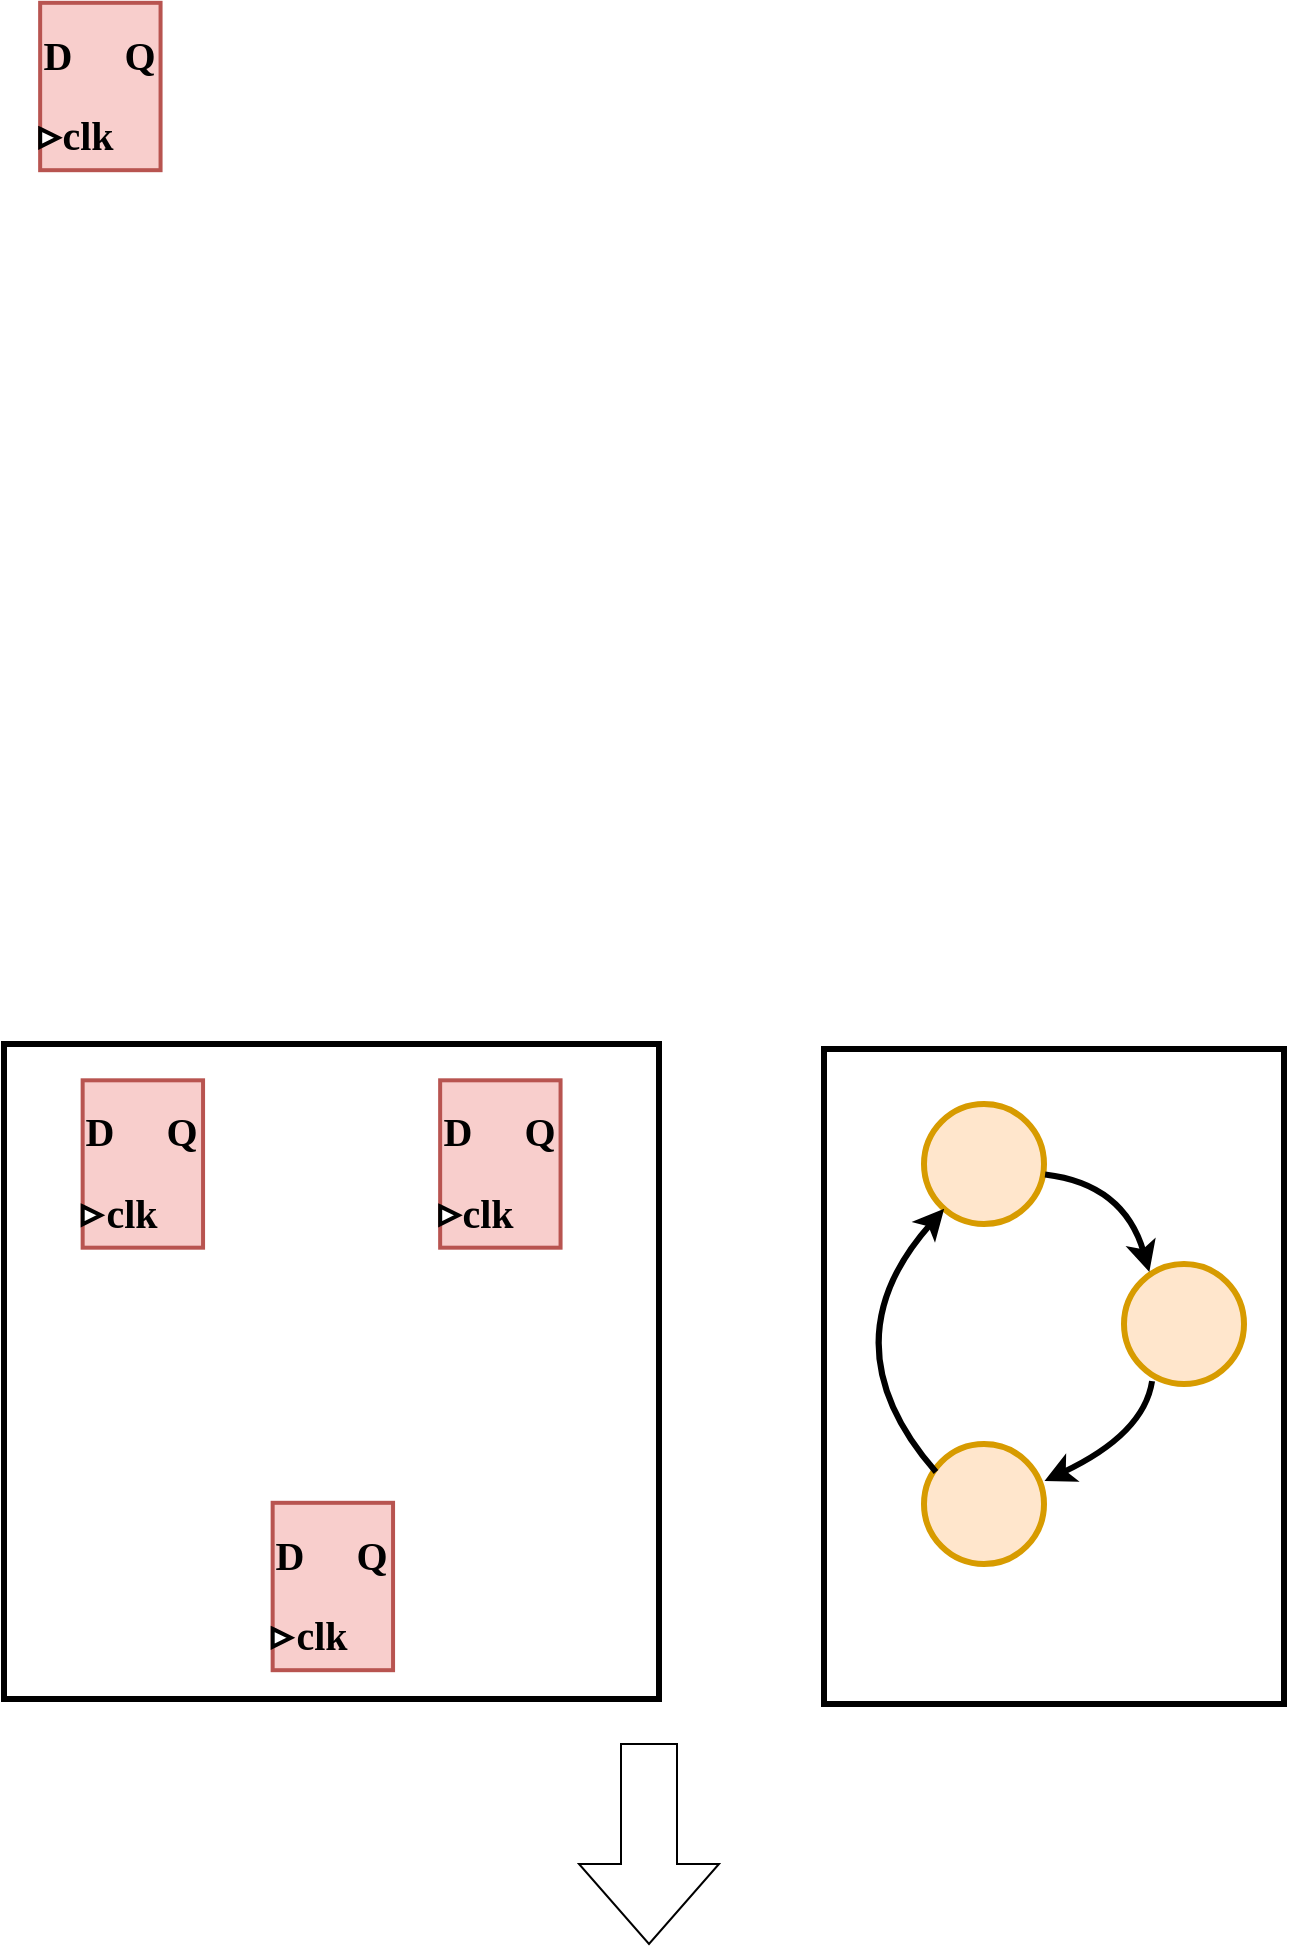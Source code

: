 <mxfile version="24.2.3" type="github">
  <diagram name="第 1 页" id="q-j6vuq5w8XLsUYLvh6M">
    <mxGraphModel dx="961" dy="1225" grid="1" gridSize="10" guides="1" tooltips="1" connect="1" arrows="1" fold="1" page="1" pageScale="1" pageWidth="800" pageHeight="680" math="0" shadow="0">
      <root>
        <mxCell id="0" />
        <mxCell id="1" parent="0" />
        <mxCell id="Zr5mx6mt9YZKuDAXMMV7-28" value="" style="whiteSpace=wrap;html=1;aspect=fixed;strokeWidth=3;" vertex="1" parent="1">
          <mxGeometry x="50" y="-10" width="327.5" height="327.5" as="geometry" />
        </mxCell>
        <mxCell id="Zr5mx6mt9YZKuDAXMMV7-11" value="" style="group" vertex="1" connectable="0" parent="1">
          <mxGeometry x="50" y="-530" width="95" height="82.5" as="geometry" />
        </mxCell>
        <mxCell id="Zr5mx6mt9YZKuDAXMMV7-1" value="" style="rounded=0;whiteSpace=wrap;html=1;rotation=90;strokeWidth=2;fontFamily=Times New Roman;fillColor=#f8cecc;strokeColor=#b85450;" vertex="1" parent="Zr5mx6mt9YZKuDAXMMV7-11">
          <mxGeometry x="6.333" y="11.149" width="83.69" height="60.203" as="geometry" />
        </mxCell>
        <mxCell id="Zr5mx6mt9YZKuDAXMMV7-2" value="&lt;font size=&quot;1&quot;&gt;&lt;b style=&quot;font-size: 20px;&quot;&gt;D&lt;/b&gt;&lt;/font&gt;" style="text;html=1;strokeColor=none;fillColor=none;align=center;verticalAlign=middle;whiteSpace=wrap;rounded=0;strokeWidth=2;fontFamily=Times New Roman;" vertex="1" parent="Zr5mx6mt9YZKuDAXMMV7-11">
          <mxGeometry y="11.149" width="54.286" height="26.757" as="geometry" />
        </mxCell>
        <mxCell id="Zr5mx6mt9YZKuDAXMMV7-3" value="&lt;font size=&quot;1&quot;&gt;&lt;b style=&quot;font-size: 20px;&quot;&gt;Q&lt;/b&gt;&lt;/font&gt;" style="text;html=1;strokeColor=none;fillColor=none;align=center;verticalAlign=middle;whiteSpace=wrap;rounded=0;strokeWidth=2;fontFamily=Times New Roman;" vertex="1" parent="Zr5mx6mt9YZKuDAXMMV7-11">
          <mxGeometry x="40.714" y="11.149" width="54.286" height="26.757" as="geometry" />
        </mxCell>
        <mxCell id="Zr5mx6mt9YZKuDAXMMV7-4" value="" style="triangle;whiteSpace=wrap;html=1;strokeWidth=2;fontFamily=Times New Roman;" vertex="1" parent="Zr5mx6mt9YZKuDAXMMV7-11">
          <mxGeometry x="18.095" y="62.432" width="9.048" height="8.919" as="geometry" />
        </mxCell>
        <mxCell id="Zr5mx6mt9YZKuDAXMMV7-5" value="&lt;font size=&quot;1&quot;&gt;&lt;b style=&quot;font-size: 20px;&quot;&gt;clk&lt;/b&gt;&lt;/font&gt;" style="text;html=1;strokeColor=none;fillColor=none;align=center;verticalAlign=middle;whiteSpace=wrap;rounded=0;strokeWidth=2;fontFamily=Times New Roman;" vertex="1" parent="Zr5mx6mt9YZKuDAXMMV7-11">
          <mxGeometry x="15.381" y="51.73" width="54.286" height="26.757" as="geometry" />
        </mxCell>
        <mxCell id="Zr5mx6mt9YZKuDAXMMV7-30" value="" style="rounded=0;whiteSpace=wrap;html=1;strokeWidth=3;" vertex="1" parent="1">
          <mxGeometry x="460" y="-7.5" width="230" height="327.5" as="geometry" />
        </mxCell>
        <mxCell id="Zr5mx6mt9YZKuDAXMMV7-31" value="" style="ellipse;whiteSpace=wrap;html=1;aspect=fixed;fillColor=#ffe6cc;strokeColor=#d79b00;strokeWidth=3;" vertex="1" parent="1">
          <mxGeometry x="510" y="20" width="60" height="60" as="geometry" />
        </mxCell>
        <mxCell id="Zr5mx6mt9YZKuDAXMMV7-32" value="" style="ellipse;whiteSpace=wrap;html=1;aspect=fixed;fillColor=#ffe6cc;strokeColor=#d79b00;strokeWidth=3;" vertex="1" parent="1">
          <mxGeometry x="610" y="100" width="60" height="60" as="geometry" />
        </mxCell>
        <mxCell id="Zr5mx6mt9YZKuDAXMMV7-33" value="" style="ellipse;whiteSpace=wrap;html=1;aspect=fixed;fillColor=#ffe6cc;strokeColor=#d79b00;strokeWidth=3;" vertex="1" parent="1">
          <mxGeometry x="510" y="190" width="60" height="60" as="geometry" />
        </mxCell>
        <mxCell id="Zr5mx6mt9YZKuDAXMMV7-40" value="" style="curved=1;endArrow=classic;html=1;rounded=0;strokeWidth=3;exitX=0.427;exitY=1.016;exitDx=0;exitDy=0;exitPerimeter=0;" edge="1" parent="1" target="Zr5mx6mt9YZKuDAXMMV7-31">
          <mxGeometry width="50" height="50" relative="1" as="geometry">
            <mxPoint x="516" y="204" as="sourcePoint" />
            <mxPoint x="426" y="56" as="targetPoint" />
            <Array as="points">
              <mxPoint x="460" y="140" />
            </Array>
          </mxGeometry>
        </mxCell>
        <mxCell id="Zr5mx6mt9YZKuDAXMMV7-41" value="" style="curved=1;endArrow=classic;html=1;rounded=0;strokeWidth=3;exitX=1.009;exitY=0.588;exitDx=0;exitDy=0;exitPerimeter=0;entryX=0.211;entryY=0.066;entryDx=0;entryDy=0;entryPerimeter=0;" edge="1" parent="1" source="Zr5mx6mt9YZKuDAXMMV7-31" target="Zr5mx6mt9YZKuDAXMMV7-32">
          <mxGeometry width="50" height="50" relative="1" as="geometry">
            <mxPoint x="636" y="102" as="sourcePoint" />
            <mxPoint x="640" y="-30" as="targetPoint" />
            <Array as="points">
              <mxPoint x="610" y="60" />
            </Array>
          </mxGeometry>
        </mxCell>
        <mxCell id="Zr5mx6mt9YZKuDAXMMV7-42" value="" style="curved=1;endArrow=classic;html=1;rounded=0;strokeWidth=3;exitX=0.234;exitY=0.976;exitDx=0;exitDy=0;exitPerimeter=0;entryX=1.004;entryY=0.308;entryDx=0;entryDy=0;entryPerimeter=0;" edge="1" parent="1" source="Zr5mx6mt9YZKuDAXMMV7-32" target="Zr5mx6mt9YZKuDAXMMV7-33">
          <mxGeometry width="50" height="50" relative="1" as="geometry">
            <mxPoint x="581" y="180" as="sourcePoint" />
            <mxPoint x="633" y="229" as="targetPoint" />
            <Array as="points">
              <mxPoint x="620" y="185" />
            </Array>
          </mxGeometry>
        </mxCell>
        <mxCell id="Zr5mx6mt9YZKuDAXMMV7-43" value="" style="html=1;shadow=0;dashed=0;align=center;verticalAlign=middle;shape=mxgraph.arrows2.arrow;dy=0.6;dx=40;direction=south;notch=0;" vertex="1" parent="1">
          <mxGeometry x="337.5" y="340" width="70" height="100" as="geometry" />
        </mxCell>
        <mxCell id="Zr5mx6mt9YZKuDAXMMV7-66" value="" style="group" vertex="1" connectable="0" parent="1">
          <mxGeometry x="71.25" y="8.75" width="95" height="82.5" as="geometry" />
        </mxCell>
        <mxCell id="Zr5mx6mt9YZKuDAXMMV7-67" value="" style="rounded=0;whiteSpace=wrap;html=1;rotation=90;strokeWidth=2;fontFamily=Times New Roman;fillColor=#f8cecc;strokeColor=#b85450;" vertex="1" parent="Zr5mx6mt9YZKuDAXMMV7-66">
          <mxGeometry x="6.333" y="11.149" width="83.69" height="60.203" as="geometry" />
        </mxCell>
        <mxCell id="Zr5mx6mt9YZKuDAXMMV7-68" value="&lt;font size=&quot;1&quot;&gt;&lt;b style=&quot;font-size: 20px;&quot;&gt;D&lt;/b&gt;&lt;/font&gt;" style="text;html=1;strokeColor=none;fillColor=none;align=center;verticalAlign=middle;whiteSpace=wrap;rounded=0;strokeWidth=2;fontFamily=Times New Roman;" vertex="1" parent="Zr5mx6mt9YZKuDAXMMV7-66">
          <mxGeometry y="11.149" width="54.286" height="26.757" as="geometry" />
        </mxCell>
        <mxCell id="Zr5mx6mt9YZKuDAXMMV7-69" value="&lt;font size=&quot;1&quot;&gt;&lt;b style=&quot;font-size: 20px;&quot;&gt;Q&lt;/b&gt;&lt;/font&gt;" style="text;html=1;strokeColor=none;fillColor=none;align=center;verticalAlign=middle;whiteSpace=wrap;rounded=0;strokeWidth=2;fontFamily=Times New Roman;" vertex="1" parent="Zr5mx6mt9YZKuDAXMMV7-66">
          <mxGeometry x="40.714" y="11.149" width="54.286" height="26.757" as="geometry" />
        </mxCell>
        <mxCell id="Zr5mx6mt9YZKuDAXMMV7-70" value="" style="triangle;whiteSpace=wrap;html=1;strokeWidth=2;fontFamily=Times New Roman;" vertex="1" parent="Zr5mx6mt9YZKuDAXMMV7-66">
          <mxGeometry x="18.095" y="62.432" width="9.048" height="8.919" as="geometry" />
        </mxCell>
        <mxCell id="Zr5mx6mt9YZKuDAXMMV7-71" value="&lt;font size=&quot;1&quot;&gt;&lt;b style=&quot;font-size: 20px;&quot;&gt;clk&lt;/b&gt;&lt;/font&gt;" style="text;html=1;strokeColor=none;fillColor=none;align=center;verticalAlign=middle;whiteSpace=wrap;rounded=0;strokeWidth=2;fontFamily=Times New Roman;" vertex="1" parent="Zr5mx6mt9YZKuDAXMMV7-66">
          <mxGeometry x="15.381" y="51.73" width="54.286" height="26.757" as="geometry" />
        </mxCell>
        <mxCell id="Zr5mx6mt9YZKuDAXMMV7-80" value="" style="group" vertex="1" connectable="0" parent="1">
          <mxGeometry x="250" y="8.75" width="95" height="82.5" as="geometry" />
        </mxCell>
        <mxCell id="Zr5mx6mt9YZKuDAXMMV7-81" value="" style="rounded=0;whiteSpace=wrap;html=1;rotation=90;strokeWidth=2;fontFamily=Times New Roman;fillColor=#f8cecc;strokeColor=#b85450;" vertex="1" parent="Zr5mx6mt9YZKuDAXMMV7-80">
          <mxGeometry x="6.333" y="11.149" width="83.69" height="60.203" as="geometry" />
        </mxCell>
        <mxCell id="Zr5mx6mt9YZKuDAXMMV7-82" value="&lt;font size=&quot;1&quot;&gt;&lt;b style=&quot;font-size: 20px;&quot;&gt;D&lt;/b&gt;&lt;/font&gt;" style="text;html=1;strokeColor=none;fillColor=none;align=center;verticalAlign=middle;whiteSpace=wrap;rounded=0;strokeWidth=2;fontFamily=Times New Roman;" vertex="1" parent="Zr5mx6mt9YZKuDAXMMV7-80">
          <mxGeometry y="11.149" width="54.286" height="26.757" as="geometry" />
        </mxCell>
        <mxCell id="Zr5mx6mt9YZKuDAXMMV7-83" value="&lt;font size=&quot;1&quot;&gt;&lt;b style=&quot;font-size: 20px;&quot;&gt;Q&lt;/b&gt;&lt;/font&gt;" style="text;html=1;strokeColor=none;fillColor=none;align=center;verticalAlign=middle;whiteSpace=wrap;rounded=0;strokeWidth=2;fontFamily=Times New Roman;" vertex="1" parent="Zr5mx6mt9YZKuDAXMMV7-80">
          <mxGeometry x="40.714" y="11.149" width="54.286" height="26.757" as="geometry" />
        </mxCell>
        <mxCell id="Zr5mx6mt9YZKuDAXMMV7-84" value="" style="triangle;whiteSpace=wrap;html=1;strokeWidth=2;fontFamily=Times New Roman;" vertex="1" parent="Zr5mx6mt9YZKuDAXMMV7-80">
          <mxGeometry x="18.095" y="62.432" width="9.048" height="8.919" as="geometry" />
        </mxCell>
        <mxCell id="Zr5mx6mt9YZKuDAXMMV7-85" value="&lt;font size=&quot;1&quot;&gt;&lt;b style=&quot;font-size: 20px;&quot;&gt;clk&lt;/b&gt;&lt;/font&gt;" style="text;html=1;strokeColor=none;fillColor=none;align=center;verticalAlign=middle;whiteSpace=wrap;rounded=0;strokeWidth=2;fontFamily=Times New Roman;" vertex="1" parent="Zr5mx6mt9YZKuDAXMMV7-80">
          <mxGeometry x="15.381" y="51.73" width="54.286" height="26.757" as="geometry" />
        </mxCell>
        <mxCell id="Zr5mx6mt9YZKuDAXMMV7-87" value="" style="group" vertex="1" connectable="0" parent="1">
          <mxGeometry x="166.25" y="220" width="95" height="82.5" as="geometry" />
        </mxCell>
        <mxCell id="Zr5mx6mt9YZKuDAXMMV7-88" value="" style="rounded=0;whiteSpace=wrap;html=1;rotation=90;strokeWidth=2;fontFamily=Times New Roman;fillColor=#f8cecc;strokeColor=#b85450;" vertex="1" parent="Zr5mx6mt9YZKuDAXMMV7-87">
          <mxGeometry x="6.333" y="11.149" width="83.69" height="60.203" as="geometry" />
        </mxCell>
        <mxCell id="Zr5mx6mt9YZKuDAXMMV7-89" value="&lt;font size=&quot;1&quot;&gt;&lt;b style=&quot;font-size: 20px;&quot;&gt;D&lt;/b&gt;&lt;/font&gt;" style="text;html=1;strokeColor=none;fillColor=none;align=center;verticalAlign=middle;whiteSpace=wrap;rounded=0;strokeWidth=2;fontFamily=Times New Roman;" vertex="1" parent="Zr5mx6mt9YZKuDAXMMV7-87">
          <mxGeometry y="11.149" width="54.286" height="26.757" as="geometry" />
        </mxCell>
        <mxCell id="Zr5mx6mt9YZKuDAXMMV7-90" value="&lt;font size=&quot;1&quot;&gt;&lt;b style=&quot;font-size: 20px;&quot;&gt;Q&lt;/b&gt;&lt;/font&gt;" style="text;html=1;strokeColor=none;fillColor=none;align=center;verticalAlign=middle;whiteSpace=wrap;rounded=0;strokeWidth=2;fontFamily=Times New Roman;" vertex="1" parent="Zr5mx6mt9YZKuDAXMMV7-87">
          <mxGeometry x="40.714" y="11.149" width="54.286" height="26.757" as="geometry" />
        </mxCell>
        <mxCell id="Zr5mx6mt9YZKuDAXMMV7-91" value="" style="triangle;whiteSpace=wrap;html=1;strokeWidth=2;fontFamily=Times New Roman;" vertex="1" parent="Zr5mx6mt9YZKuDAXMMV7-87">
          <mxGeometry x="18.095" y="62.432" width="9.048" height="8.919" as="geometry" />
        </mxCell>
        <mxCell id="Zr5mx6mt9YZKuDAXMMV7-92" value="&lt;font size=&quot;1&quot;&gt;&lt;b style=&quot;font-size: 20px;&quot;&gt;clk&lt;/b&gt;&lt;/font&gt;" style="text;html=1;strokeColor=none;fillColor=none;align=center;verticalAlign=middle;whiteSpace=wrap;rounded=0;strokeWidth=2;fontFamily=Times New Roman;" vertex="1" parent="Zr5mx6mt9YZKuDAXMMV7-87">
          <mxGeometry x="15.381" y="51.73" width="54.286" height="26.757" as="geometry" />
        </mxCell>
      </root>
    </mxGraphModel>
  </diagram>
</mxfile>
